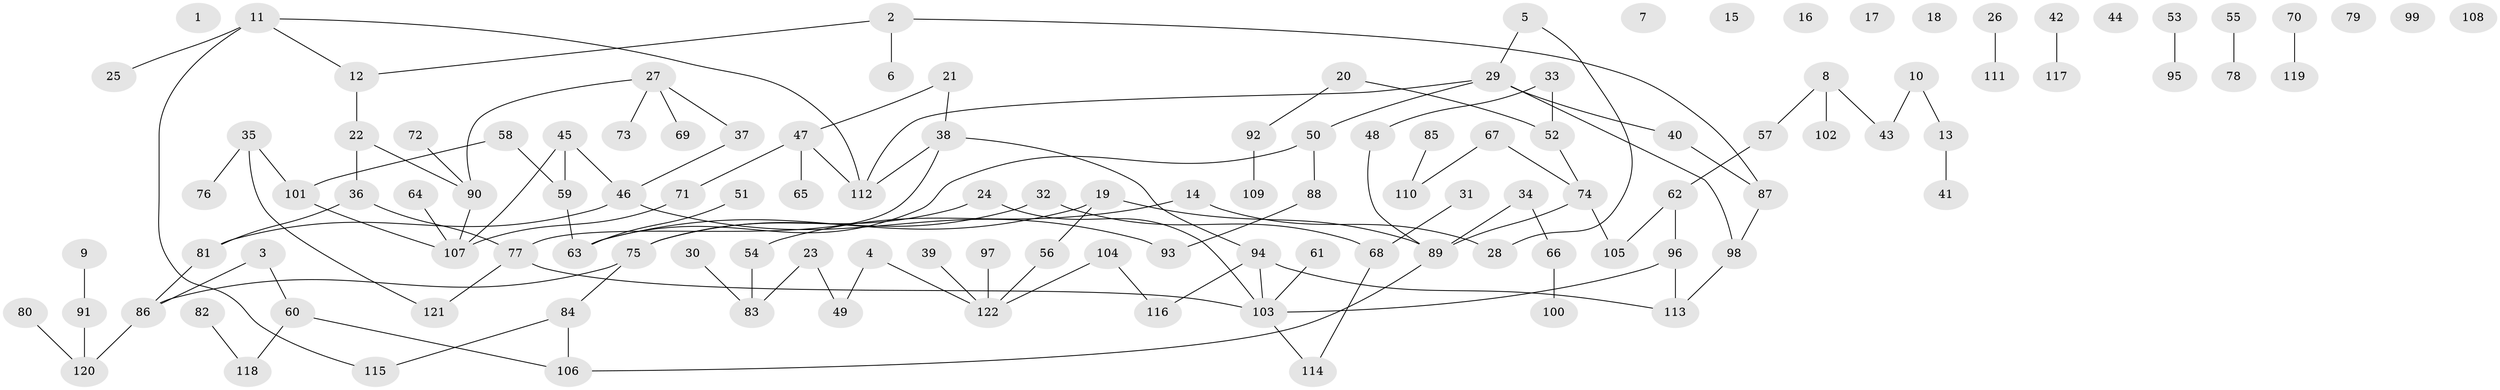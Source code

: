 // coarse degree distribution, {0: 0.4166666666666667, 1: 0.25, 4: 0.027777777777777776, 3: 0.1388888888888889, 5: 0.05555555555555555, 7: 0.05555555555555555, 2: 0.05555555555555555}
// Generated by graph-tools (version 1.1) at 2025/43/03/04/25 21:43:50]
// undirected, 122 vertices, 129 edges
graph export_dot {
graph [start="1"]
  node [color=gray90,style=filled];
  1;
  2;
  3;
  4;
  5;
  6;
  7;
  8;
  9;
  10;
  11;
  12;
  13;
  14;
  15;
  16;
  17;
  18;
  19;
  20;
  21;
  22;
  23;
  24;
  25;
  26;
  27;
  28;
  29;
  30;
  31;
  32;
  33;
  34;
  35;
  36;
  37;
  38;
  39;
  40;
  41;
  42;
  43;
  44;
  45;
  46;
  47;
  48;
  49;
  50;
  51;
  52;
  53;
  54;
  55;
  56;
  57;
  58;
  59;
  60;
  61;
  62;
  63;
  64;
  65;
  66;
  67;
  68;
  69;
  70;
  71;
  72;
  73;
  74;
  75;
  76;
  77;
  78;
  79;
  80;
  81;
  82;
  83;
  84;
  85;
  86;
  87;
  88;
  89;
  90;
  91;
  92;
  93;
  94;
  95;
  96;
  97;
  98;
  99;
  100;
  101;
  102;
  103;
  104;
  105;
  106;
  107;
  108;
  109;
  110;
  111;
  112;
  113;
  114;
  115;
  116;
  117;
  118;
  119;
  120;
  121;
  122;
  2 -- 6;
  2 -- 12;
  2 -- 87;
  3 -- 60;
  3 -- 86;
  4 -- 49;
  4 -- 122;
  5 -- 28;
  5 -- 29;
  8 -- 43;
  8 -- 57;
  8 -- 102;
  9 -- 91;
  10 -- 13;
  10 -- 43;
  11 -- 12;
  11 -- 25;
  11 -- 112;
  11 -- 115;
  12 -- 22;
  13 -- 41;
  14 -- 28;
  14 -- 54;
  19 -- 56;
  19 -- 63;
  19 -- 89;
  20 -- 52;
  20 -- 92;
  21 -- 38;
  21 -- 47;
  22 -- 36;
  22 -- 90;
  23 -- 49;
  23 -- 83;
  24 -- 75;
  24 -- 103;
  26 -- 111;
  27 -- 37;
  27 -- 69;
  27 -- 73;
  27 -- 90;
  29 -- 40;
  29 -- 50;
  29 -- 98;
  29 -- 112;
  30 -- 83;
  31 -- 68;
  32 -- 68;
  32 -- 75;
  33 -- 48;
  33 -- 52;
  34 -- 66;
  34 -- 89;
  35 -- 76;
  35 -- 101;
  35 -- 121;
  36 -- 77;
  36 -- 81;
  37 -- 46;
  38 -- 77;
  38 -- 94;
  38 -- 112;
  39 -- 122;
  40 -- 87;
  42 -- 117;
  45 -- 46;
  45 -- 59;
  45 -- 107;
  46 -- 81;
  46 -- 93;
  47 -- 65;
  47 -- 71;
  47 -- 112;
  48 -- 89;
  50 -- 63;
  50 -- 88;
  51 -- 63;
  52 -- 74;
  53 -- 95;
  54 -- 83;
  55 -- 78;
  56 -- 122;
  57 -- 62;
  58 -- 59;
  58 -- 101;
  59 -- 63;
  60 -- 106;
  60 -- 118;
  61 -- 103;
  62 -- 96;
  62 -- 105;
  64 -- 107;
  66 -- 100;
  67 -- 74;
  67 -- 110;
  68 -- 114;
  70 -- 119;
  71 -- 107;
  72 -- 90;
  74 -- 89;
  74 -- 105;
  75 -- 84;
  75 -- 86;
  77 -- 103;
  77 -- 121;
  80 -- 120;
  81 -- 86;
  82 -- 118;
  84 -- 106;
  84 -- 115;
  85 -- 110;
  86 -- 120;
  87 -- 98;
  88 -- 93;
  89 -- 106;
  90 -- 107;
  91 -- 120;
  92 -- 109;
  94 -- 103;
  94 -- 113;
  94 -- 116;
  96 -- 103;
  96 -- 113;
  97 -- 122;
  98 -- 113;
  101 -- 107;
  103 -- 114;
  104 -- 116;
  104 -- 122;
}
